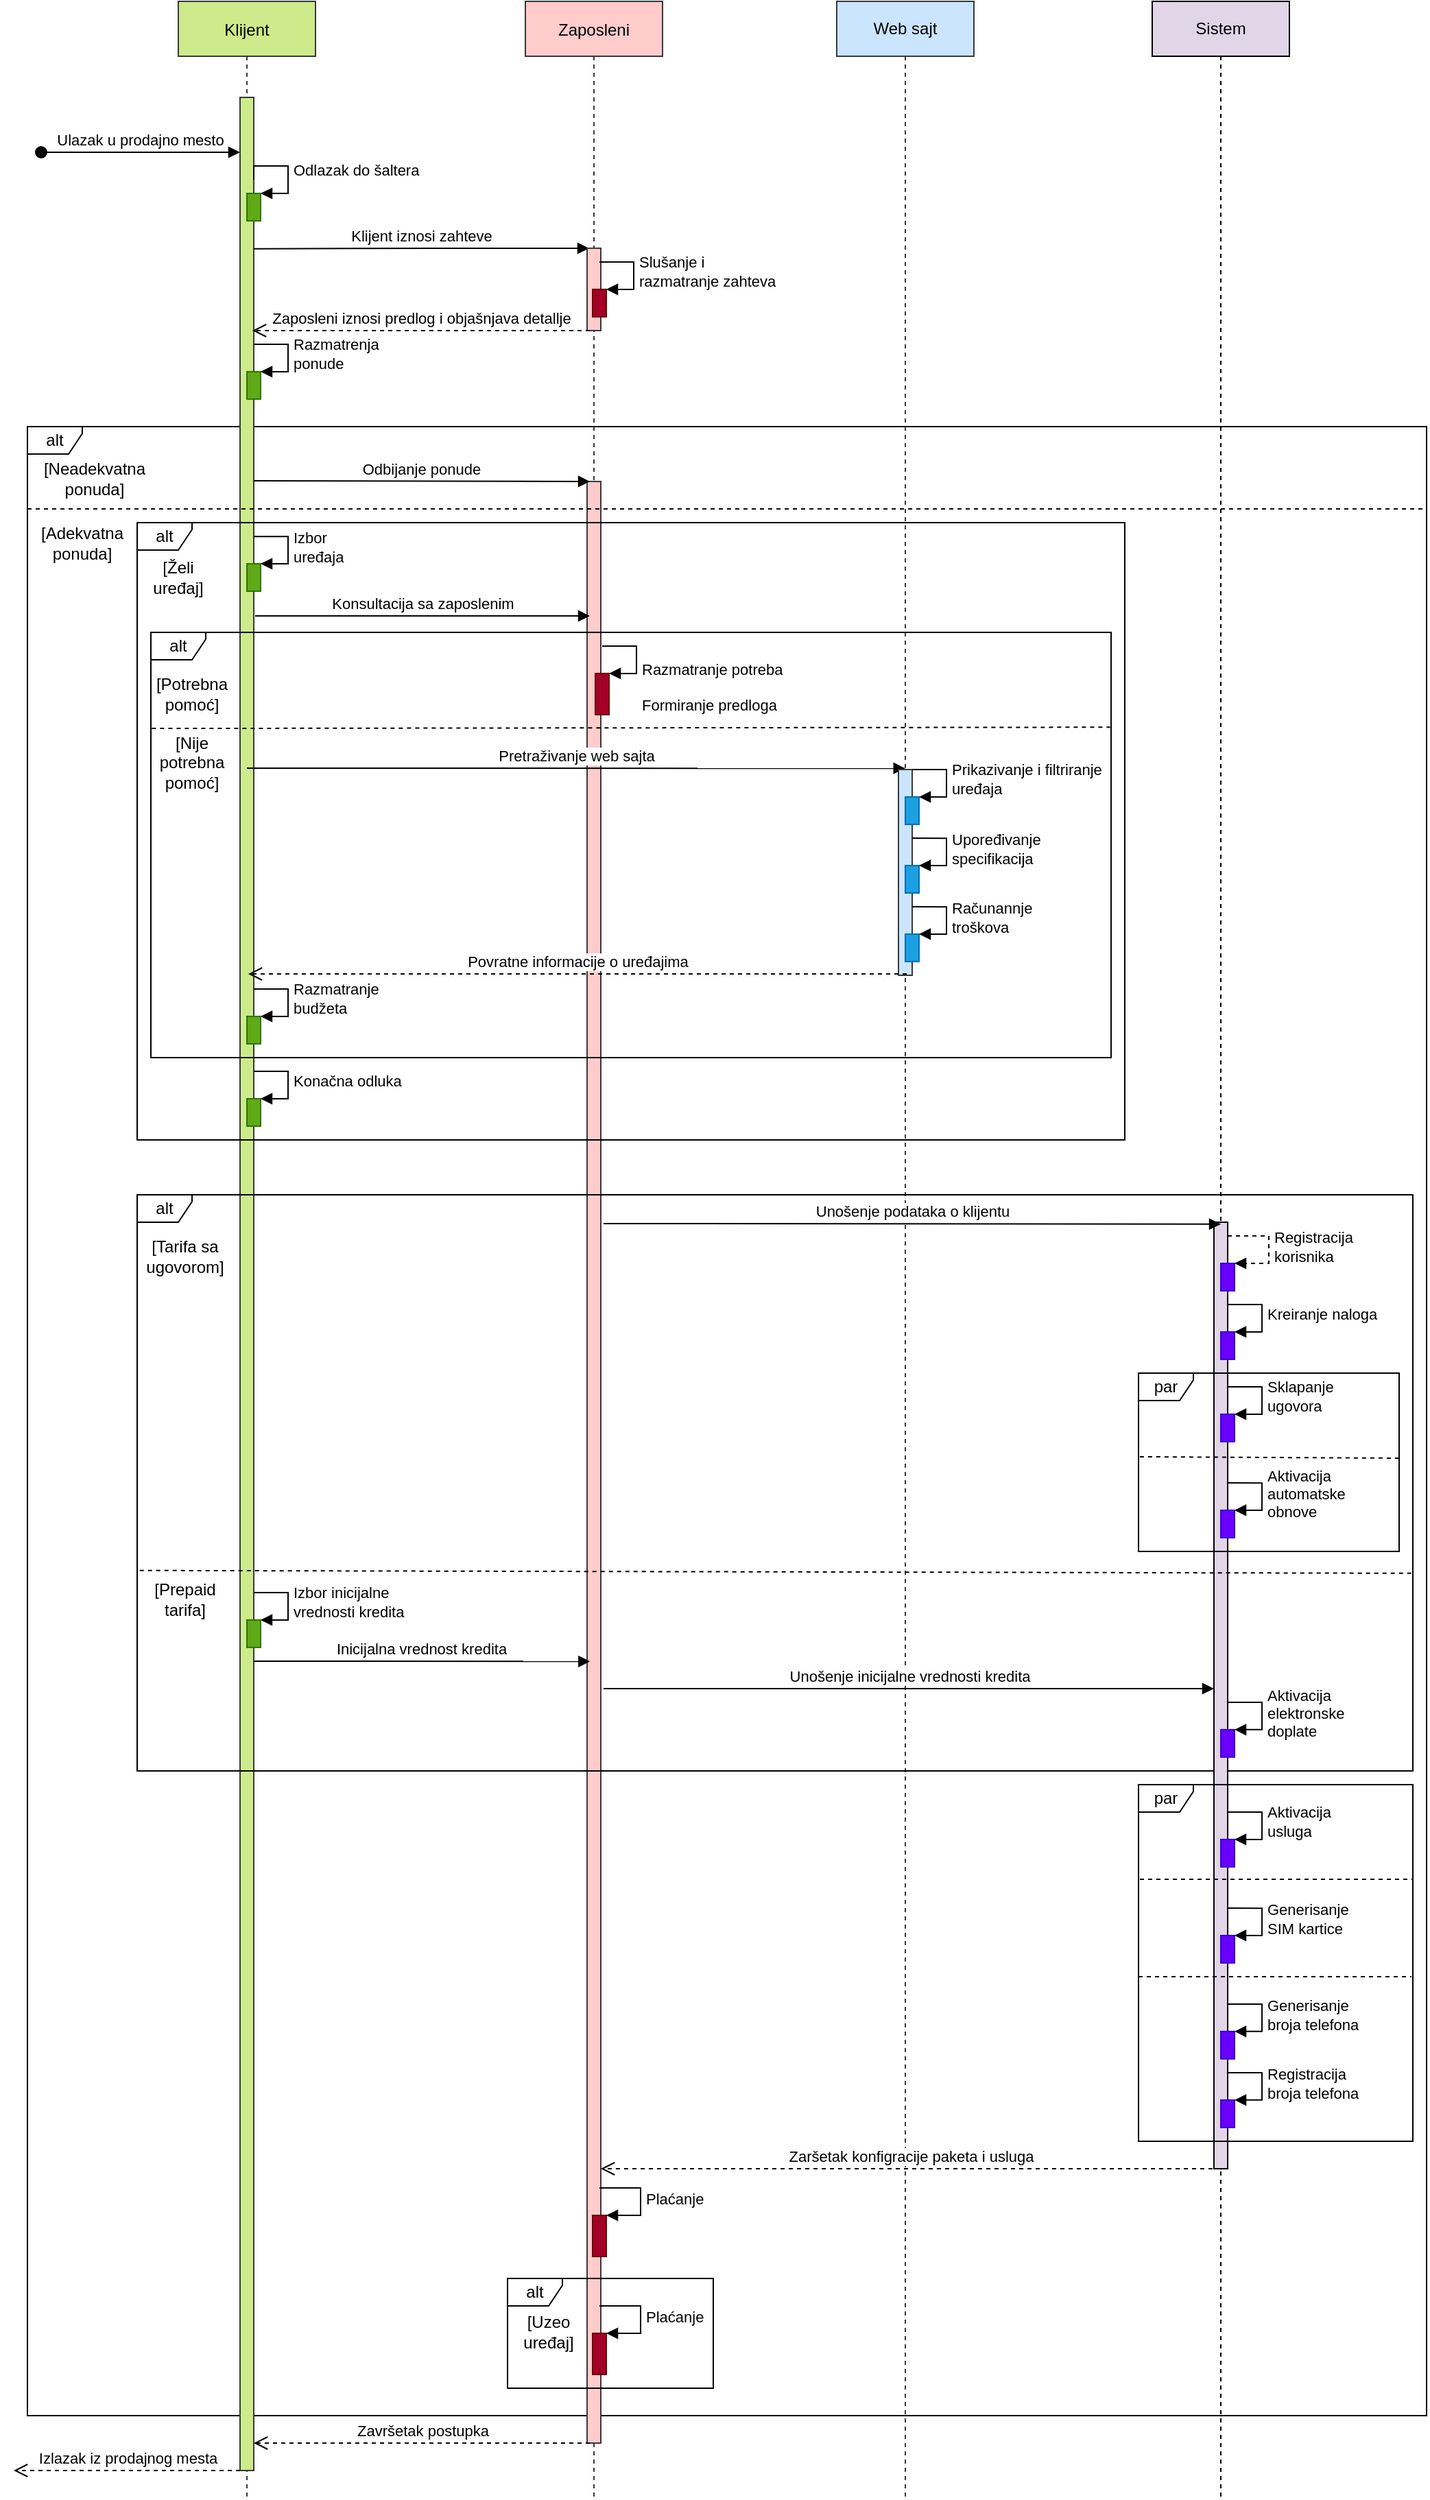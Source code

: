 <mxfile version="17.1.3" type="device"><diagram id="kgpKYQtTHZ0yAKxKKP6v" name="Page-1"><mxGraphModel dx="1822" dy="772" grid="1" gridSize="10" guides="1" tooltips="1" connect="1" arrows="1" fold="1" page="0" pageScale="1" pageWidth="850" pageHeight="1100" math="0" shadow="0"><root><mxCell id="0"/><mxCell id="1" parent="0"/><mxCell id="lrvdA66gUb4H9kLQkFCK-19" value="alt" style="shape=umlFrame;whiteSpace=wrap;html=1;width=40;height=20;" vertex="1" parent="1"><mxGeometry x="10" y="380" width="1020" height="1450" as="geometry"/></mxCell><mxCell id="3nuBFxr9cyL0pnOWT2aG-1" value="Klijent" style="shape=umlLifeline;perimeter=lifelinePerimeter;container=1;collapsible=0;recursiveResize=0;rounded=0;shadow=0;strokeWidth=1;fillColor=#cdeb8b;strokeColor=#36393d;" parent="1" vertex="1"><mxGeometry x="120" y="70" width="100" height="1820" as="geometry"/></mxCell><mxCell id="3nuBFxr9cyL0pnOWT2aG-3" value="Ulazak u prodajno mesto" style="verticalAlign=bottom;startArrow=oval;endArrow=block;startSize=8;shadow=0;strokeWidth=1;" parent="3nuBFxr9cyL0pnOWT2aG-1" edge="1"><mxGeometry relative="1" as="geometry"><mxPoint x="-100" y="110" as="sourcePoint"/><mxPoint x="45" y="110" as="targetPoint"/></mxGeometry></mxCell><mxCell id="lrvdA66gUb4H9kLQkFCK-2" value="" style="html=1;points=[];perimeter=orthogonalPerimeter;fillColor=#cdeb8b;strokeColor=#36393d;" vertex="1" parent="3nuBFxr9cyL0pnOWT2aG-1"><mxGeometry x="45" y="70" width="10" height="1730" as="geometry"/></mxCell><mxCell id="lrvdA66gUb4H9kLQkFCK-3" value="" style="html=1;points=[];perimeter=orthogonalPerimeter;fillColor=#60a917;strokeColor=#2D7600;fontColor=#ffffff;" vertex="1" parent="3nuBFxr9cyL0pnOWT2aG-1"><mxGeometry x="50" y="140" width="10" height="20" as="geometry"/></mxCell><mxCell id="lrvdA66gUb4H9kLQkFCK-4" value="Odlazak do šaltera" style="edgeStyle=orthogonalEdgeStyle;html=1;align=left;spacingLeft=2;endArrow=block;rounded=0;entryX=1;entryY=0;" edge="1" target="lrvdA66gUb4H9kLQkFCK-3" parent="3nuBFxr9cyL0pnOWT2aG-1"><mxGeometry relative="1" as="geometry"><mxPoint x="55" y="130" as="sourcePoint"/><Array as="points"><mxPoint x="80" y="120"/><mxPoint x="80" y="140"/></Array></mxGeometry></mxCell><mxCell id="lrvdA66gUb4H9kLQkFCK-9" value="Klijent iznosi zahteve" style="html=1;verticalAlign=bottom;endArrow=block;rounded=0;exitX=1.3;exitY=0.606;exitDx=0;exitDy=0;exitPerimeter=0;" edge="1" parent="3nuBFxr9cyL0pnOWT2aG-1"><mxGeometry width="80" relative="1" as="geometry"><mxPoint x="55" y="180.38" as="sourcePoint"/><mxPoint x="299.5" y="180" as="targetPoint"/><Array as="points"><mxPoint x="187" y="180"/></Array></mxGeometry></mxCell><mxCell id="lrvdA66gUb4H9kLQkFCK-17" value="" style="html=1;points=[];perimeter=orthogonalPerimeter;fillColor=#60a917;fontColor=#ffffff;strokeColor=#2D7600;" vertex="1" parent="3nuBFxr9cyL0pnOWT2aG-1"><mxGeometry x="50" y="269.96" width="10" height="20" as="geometry"/></mxCell><mxCell id="lrvdA66gUb4H9kLQkFCK-18" value="Razmatrenja&lt;br&gt;ponude" style="edgeStyle=orthogonalEdgeStyle;html=1;align=left;spacingLeft=2;endArrow=block;rounded=0;entryX=1;entryY=0;exitX=1;exitY=0.056;exitDx=0;exitDy=0;exitPerimeter=0;" edge="1" parent="3nuBFxr9cyL0pnOWT2aG-1" target="lrvdA66gUb4H9kLQkFCK-17"><mxGeometry relative="1" as="geometry"><mxPoint x="55" y="250.04" as="sourcePoint"/><Array as="points"><mxPoint x="80" y="249.96"/><mxPoint x="80" y="269.96"/></Array></mxGeometry></mxCell><mxCell id="lrvdA66gUb4H9kLQkFCK-114" value="Izlazak iz prodajnog mesta" style="html=1;verticalAlign=bottom;endArrow=open;dashed=1;endSize=8;rounded=0;strokeWidth=1;jumpStyle=none;jumpSize=20;" edge="1" parent="3nuBFxr9cyL0pnOWT2aG-1"><mxGeometry relative="1" as="geometry"><mxPoint x="45" y="1800" as="sourcePoint"/><mxPoint x="-120" y="1800" as="targetPoint"/></mxGeometry></mxCell><mxCell id="3nuBFxr9cyL0pnOWT2aG-5" value="Zaposleni" style="shape=umlLifeline;perimeter=lifelinePerimeter;container=1;collapsible=0;recursiveResize=0;rounded=0;shadow=0;strokeWidth=1;fillColor=#ffcccc;strokeColor=#36393d;" parent="1" vertex="1"><mxGeometry x="373" y="70" width="100" height="1820" as="geometry"/></mxCell><mxCell id="lrvdA66gUb4H9kLQkFCK-115" value="" style="html=1;points=[];perimeter=orthogonalPerimeter;strokeColor=#36393d;fillColor=#ffcccc;" vertex="1" parent="3nuBFxr9cyL0pnOWT2aG-5"><mxGeometry x="45" y="179.96" width="10" height="60.04" as="geometry"/></mxCell><mxCell id="lrvdA66gUb4H9kLQkFCK-8" value="" style="html=1;points=[];perimeter=orthogonalPerimeter;fillColor=#ffcccc;strokeColor=#36393d;" vertex="1" parent="3nuBFxr9cyL0pnOWT2aG-5"><mxGeometry x="45" y="350" width="10" height="1430" as="geometry"/></mxCell><mxCell id="lrvdA66gUb4H9kLQkFCK-21" value="" style="html=1;points=[];perimeter=orthogonalPerimeter;fillColor=#a20025;fontColor=#ffffff;strokeColor=#6F0000;" vertex="1" parent="3nuBFxr9cyL0pnOWT2aG-5"><mxGeometry x="49" y="209.96" width="10" height="20" as="geometry"/></mxCell><mxCell id="lrvdA66gUb4H9kLQkFCK-22" value="Slušanje i&amp;nbsp;&lt;br&gt;razmatranje zahteva" style="edgeStyle=orthogonalEdgeStyle;html=1;align=left;spacingLeft=2;endArrow=block;rounded=0;entryX=1;entryY=0;exitX=1;exitY=0.056;exitDx=0;exitDy=0;exitPerimeter=0;" edge="1" parent="3nuBFxr9cyL0pnOWT2aG-5" target="lrvdA66gUb4H9kLQkFCK-21"><mxGeometry relative="1" as="geometry"><mxPoint x="54" y="190.04" as="sourcePoint"/><Array as="points"><mxPoint x="79" y="189.96"/><mxPoint x="79" y="209.96"/></Array></mxGeometry></mxCell><mxCell id="lrvdA66gUb4H9kLQkFCK-105" value="" style="html=1;points=[];perimeter=orthogonalPerimeter;fillColor=#a20025;fontColor=#ffffff;strokeColor=#6F0000;" vertex="1" parent="3nuBFxr9cyL0pnOWT2aG-5"><mxGeometry x="49" y="1614" width="10" height="30" as="geometry"/></mxCell><mxCell id="lrvdA66gUb4H9kLQkFCK-106" value="Plaćanje" style="edgeStyle=orthogonalEdgeStyle;html=1;align=left;spacingLeft=2;endArrow=block;rounded=0;entryX=1;entryY=0;startSize=6;endSize=6;strokeWidth=1;jumpStyle=none;jumpSize=20;" edge="1" target="lrvdA66gUb4H9kLQkFCK-105" parent="3nuBFxr9cyL0pnOWT2aG-5"><mxGeometry relative="1" as="geometry"><mxPoint x="54" y="1594" as="sourcePoint"/><Array as="points"><mxPoint x="84" y="1594"/></Array></mxGeometry></mxCell><mxCell id="lrvdA66gUb4H9kLQkFCK-109" value="" style="html=1;points=[];perimeter=orthogonalPerimeter;fillColor=#a20025;fontColor=#ffffff;strokeColor=#6F0000;" vertex="1" parent="3nuBFxr9cyL0pnOWT2aG-5"><mxGeometry x="49" y="1700" width="10" height="30" as="geometry"/></mxCell><mxCell id="lrvdA66gUb4H9kLQkFCK-110" value="Plaćanje" style="edgeStyle=orthogonalEdgeStyle;html=1;align=left;spacingLeft=2;endArrow=block;rounded=0;entryX=1;entryY=0;startSize=6;endSize=6;strokeWidth=1;jumpStyle=none;jumpSize=20;" edge="1" parent="3nuBFxr9cyL0pnOWT2aG-5" target="lrvdA66gUb4H9kLQkFCK-109"><mxGeometry relative="1" as="geometry"><mxPoint x="54" y="1680" as="sourcePoint"/><Array as="points"><mxPoint x="84" y="1680"/></Array></mxGeometry></mxCell><mxCell id="lrvdA66gUb4H9kLQkFCK-16" value="Zaposleni iznosi predlog i objašnjava detallje" style="html=1;verticalAlign=bottom;endArrow=open;dashed=1;endSize=8;rounded=0;" edge="1" parent="1"><mxGeometry relative="1" as="geometry"><mxPoint x="420" y="310" as="sourcePoint"/><mxPoint x="174" y="310" as="targetPoint"/></mxGeometry></mxCell><mxCell id="lrvdA66gUb4H9kLQkFCK-23" value="[Neadekvatna ponuda]" style="text;html=1;strokeColor=none;fillColor=none;align=center;verticalAlign=middle;whiteSpace=wrap;rounded=0;" vertex="1" parent="1"><mxGeometry x="29" y="403" width="60" height="30" as="geometry"/></mxCell><mxCell id="lrvdA66gUb4H9kLQkFCK-25" value="Odbijanje ponude" style="html=1;verticalAlign=bottom;endArrow=block;rounded=0;" edge="1" parent="1"><mxGeometry width="80" relative="1" as="geometry"><mxPoint x="175" y="419.5" as="sourcePoint"/><mxPoint x="420" y="420" as="targetPoint"/></mxGeometry></mxCell><mxCell id="lrvdA66gUb4H9kLQkFCK-34" value="[Adekvatna ponuda]" style="text;html=1;strokeColor=none;fillColor=none;align=center;verticalAlign=middle;whiteSpace=wrap;rounded=0;" vertex="1" parent="1"><mxGeometry x="20" y="450" width="60" height="30" as="geometry"/></mxCell><mxCell id="lrvdA66gUb4H9kLQkFCK-35" value="" style="html=1;points=[];perimeter=orthogonalPerimeter;fillColor=#60a917;fontColor=#ffffff;strokeColor=#2D7600;" vertex="1" parent="1"><mxGeometry x="170" y="480" width="10" height="20" as="geometry"/></mxCell><mxCell id="lrvdA66gUb4H9kLQkFCK-36" value="Izbor&lt;br&gt;uređaja" style="edgeStyle=orthogonalEdgeStyle;html=1;align=left;spacingLeft=2;endArrow=block;rounded=0;entryX=1;entryY=0;exitX=1;exitY=0.056;exitDx=0;exitDy=0;exitPerimeter=0;" edge="1" parent="1" target="lrvdA66gUb4H9kLQkFCK-35"><mxGeometry relative="1" as="geometry"><mxPoint x="175" y="460.08" as="sourcePoint"/><Array as="points"><mxPoint x="200" y="460"/><mxPoint x="200" y="480"/></Array></mxGeometry></mxCell><mxCell id="lrvdA66gUb4H9kLQkFCK-37" value="alt" style="shape=umlFrame;whiteSpace=wrap;html=1;width=40;height=20;" vertex="1" parent="1"><mxGeometry x="90" y="450" width="720" height="450" as="geometry"/></mxCell><mxCell id="lrvdA66gUb4H9kLQkFCK-38" value="[Želi uređaj]" style="text;html=1;strokeColor=none;fillColor=none;align=center;verticalAlign=middle;whiteSpace=wrap;rounded=0;" vertex="1" parent="1"><mxGeometry x="90" y="475" width="60" height="30" as="geometry"/></mxCell><mxCell id="lrvdA66gUb4H9kLQkFCK-39" value="Web sajt" style="shape=umlLifeline;perimeter=lifelinePerimeter;whiteSpace=wrap;html=1;container=1;collapsible=0;recursiveResize=0;outlineConnect=0;fillColor=#cce5ff;strokeColor=#36393d;" vertex="1" parent="1"><mxGeometry x="600" y="70" width="100" height="1820" as="geometry"/></mxCell><mxCell id="lrvdA66gUb4H9kLQkFCK-40" value="Konsultacija sa zaposlenim" style="html=1;verticalAlign=bottom;endArrow=block;rounded=0;" edge="1" parent="1"><mxGeometry width="80" relative="1" as="geometry"><mxPoint x="176" y="518" as="sourcePoint"/><mxPoint x="420" y="518" as="targetPoint"/></mxGeometry></mxCell><mxCell id="lrvdA66gUb4H9kLQkFCK-41" value="alt" style="shape=umlFrame;whiteSpace=wrap;html=1;width=40;height=20;" vertex="1" parent="1"><mxGeometry x="100" y="530" width="700" height="310" as="geometry"/></mxCell><mxCell id="lrvdA66gUb4H9kLQkFCK-42" value="" style="html=1;points=[];perimeter=orthogonalPerimeter;fillColor=#a20025;fontColor=#ffffff;strokeColor=#6F0000;" vertex="1" parent="1"><mxGeometry x="424" y="559.96" width="10" height="30.04" as="geometry"/></mxCell><mxCell id="lrvdA66gUb4H9kLQkFCK-43" value="Razmatranje potreba&lt;br&gt;&lt;br&gt;Formiranje predloga" style="edgeStyle=orthogonalEdgeStyle;html=1;align=left;spacingLeft=2;endArrow=block;rounded=0;entryX=1;entryY=0;exitX=1;exitY=0.056;exitDx=0;exitDy=0;exitPerimeter=0;" edge="1" parent="1" target="lrvdA66gUb4H9kLQkFCK-42"><mxGeometry x="0.385" y="10" relative="1" as="geometry"><mxPoint x="429" y="540.04" as="sourcePoint"/><Array as="points"><mxPoint x="454" y="539.96"/><mxPoint x="454" y="559.96"/></Array><mxPoint as="offset"/></mxGeometry></mxCell><mxCell id="lrvdA66gUb4H9kLQkFCK-44" value="[Potrebna pomoć]" style="text;html=1;strokeColor=none;fillColor=none;align=center;verticalAlign=middle;whiteSpace=wrap;rounded=0;" vertex="1" parent="1"><mxGeometry x="100" y="559.96" width="60" height="30" as="geometry"/></mxCell><mxCell id="lrvdA66gUb4H9kLQkFCK-46" value="[Nije potrebna pomoć]" style="text;html=1;strokeColor=none;fillColor=none;align=center;verticalAlign=middle;whiteSpace=wrap;rounded=0;" vertex="1" parent="1"><mxGeometry x="100" y="610" width="60" height="30" as="geometry"/></mxCell><mxCell id="lrvdA66gUb4H9kLQkFCK-47" value="Pretraživanje web sajta" style="html=1;verticalAlign=bottom;endArrow=block;rounded=0;entryX=0.932;entryY=0.097;entryDx=0;entryDy=0;entryPerimeter=0;" edge="1" parent="1"><mxGeometry width="80" relative="1" as="geometry"><mxPoint x="170" y="629" as="sourcePoint"/><mxPoint x="649.88" y="629.1" as="targetPoint"/></mxGeometry></mxCell><mxCell id="lrvdA66gUb4H9kLQkFCK-48" value="" style="html=1;points=[];perimeter=orthogonalPerimeter;fillColor=#cce5ff;strokeColor=#36393d;" vertex="1" parent="1"><mxGeometry x="645" y="630" width="10" height="150" as="geometry"/></mxCell><mxCell id="lrvdA66gUb4H9kLQkFCK-49" value="" style="html=1;points=[];perimeter=orthogonalPerimeter;fillColor=#1ba1e2;fontColor=#ffffff;strokeColor=#006EAF;" vertex="1" parent="1"><mxGeometry x="650" y="649.96" width="10" height="20" as="geometry"/></mxCell><mxCell id="lrvdA66gUb4H9kLQkFCK-50" value="Prikazivanje i filtriranje&lt;br&gt;uređaja" style="edgeStyle=orthogonalEdgeStyle;html=1;align=left;spacingLeft=2;endArrow=block;rounded=0;entryX=1;entryY=0;exitX=1;exitY=0.056;exitDx=0;exitDy=0;exitPerimeter=0;" edge="1" parent="1" target="lrvdA66gUb4H9kLQkFCK-49"><mxGeometry relative="1" as="geometry"><mxPoint x="655" y="630.04" as="sourcePoint"/><Array as="points"><mxPoint x="680" y="629.96"/><mxPoint x="680" y="649.96"/></Array></mxGeometry></mxCell><mxCell id="lrvdA66gUb4H9kLQkFCK-51" value="" style="html=1;points=[];perimeter=orthogonalPerimeter;fillColor=#1ba1e2;fontColor=#ffffff;strokeColor=#006EAF;" vertex="1" parent="1"><mxGeometry x="650" y="699.98" width="10" height="20" as="geometry"/></mxCell><mxCell id="lrvdA66gUb4H9kLQkFCK-52" value="Upoređivanje&lt;br&gt;specifikacija" style="edgeStyle=orthogonalEdgeStyle;html=1;align=left;spacingLeft=2;endArrow=block;rounded=0;entryX=1;entryY=0;exitX=1;exitY=0.056;exitDx=0;exitDy=0;exitPerimeter=0;" edge="1" parent="1" target="lrvdA66gUb4H9kLQkFCK-51"><mxGeometry relative="1" as="geometry"><mxPoint x="655" y="680.06" as="sourcePoint"/><Array as="points"><mxPoint x="680" y="679.98"/><mxPoint x="680" y="699.98"/></Array></mxGeometry></mxCell><mxCell id="lrvdA66gUb4H9kLQkFCK-53" value="" style="html=1;points=[];perimeter=orthogonalPerimeter;fillColor=#1ba1e2;fontColor=#ffffff;strokeColor=#006EAF;" vertex="1" parent="1"><mxGeometry x="650" y="749.98" width="10" height="20" as="geometry"/></mxCell><mxCell id="lrvdA66gUb4H9kLQkFCK-54" value="Računannje &lt;br&gt;troškova" style="edgeStyle=orthogonalEdgeStyle;html=1;align=left;spacingLeft=2;endArrow=block;rounded=0;entryX=1;entryY=0;exitX=1;exitY=0.056;exitDx=0;exitDy=0;exitPerimeter=0;" edge="1" parent="1" target="lrvdA66gUb4H9kLQkFCK-53"><mxGeometry relative="1" as="geometry"><mxPoint x="655" y="730.06" as="sourcePoint"/><Array as="points"><mxPoint x="680" y="729.98"/><mxPoint x="680" y="749.98"/></Array></mxGeometry></mxCell><mxCell id="lrvdA66gUb4H9kLQkFCK-55" value="Povratne informacije o uređajima" style="html=1;verticalAlign=bottom;endArrow=open;dashed=1;endSize=8;rounded=0;" edge="1" parent="1"><mxGeometry relative="1" as="geometry"><mxPoint x="651" y="779" as="sourcePoint"/><mxPoint x="171" y="779" as="targetPoint"/></mxGeometry></mxCell><mxCell id="lrvdA66gUb4H9kLQkFCK-56" value="" style="html=1;points=[];perimeter=orthogonalPerimeter;fillColor=#60a917;fontColor=#ffffff;strokeColor=#2D7600;" vertex="1" parent="1"><mxGeometry x="170" y="809.96" width="10" height="20" as="geometry"/></mxCell><mxCell id="lrvdA66gUb4H9kLQkFCK-57" value="Razmatranje&lt;br&gt;budžeta" style="edgeStyle=orthogonalEdgeStyle;html=1;align=left;spacingLeft=2;endArrow=block;rounded=0;entryX=1;entryY=0;exitX=1;exitY=0.056;exitDx=0;exitDy=0;exitPerimeter=0;" edge="1" parent="1" target="lrvdA66gUb4H9kLQkFCK-56"><mxGeometry relative="1" as="geometry"><mxPoint x="175" y="790.04" as="sourcePoint"/><Array as="points"><mxPoint x="200" y="789.96"/><mxPoint x="200" y="809.96"/></Array></mxGeometry></mxCell><mxCell id="lrvdA66gUb4H9kLQkFCK-58" value="" style="html=1;points=[];perimeter=orthogonalPerimeter;fillColor=#60a917;fontColor=#ffffff;strokeColor=#2D7600;" vertex="1" parent="1"><mxGeometry x="170" y="869.96" width="10" height="20" as="geometry"/></mxCell><mxCell id="lrvdA66gUb4H9kLQkFCK-59" value="Konačna odluka" style="edgeStyle=orthogonalEdgeStyle;html=1;align=left;spacingLeft=2;endArrow=block;rounded=0;entryX=1;entryY=0;exitX=1;exitY=0.056;exitDx=0;exitDy=0;exitPerimeter=0;" edge="1" parent="1" target="lrvdA66gUb4H9kLQkFCK-58"><mxGeometry relative="1" as="geometry"><mxPoint x="175" y="850.04" as="sourcePoint"/><Array as="points"><mxPoint x="200" y="849.96"/><mxPoint x="200" y="869.96"/></Array></mxGeometry></mxCell><mxCell id="lrvdA66gUb4H9kLQkFCK-60" value="Sistem" style="shape=umlLifeline;perimeter=lifelinePerimeter;whiteSpace=wrap;html=1;container=1;collapsible=0;recursiveResize=0;outlineConnect=0;fillColor=#e1d5e7;strokeColor=#000000;" vertex="1" parent="1"><mxGeometry x="830" y="70" width="100" height="1820" as="geometry"/></mxCell><mxCell id="lrvdA66gUb4H9kLQkFCK-100" value="Zaršetak konfigracije paketa i usluga" style="html=1;verticalAlign=bottom;endArrow=open;dashed=1;endSize=8;rounded=0;strokeWidth=1;jumpStyle=none;jumpSize=20;" edge="1" parent="lrvdA66gUb4H9kLQkFCK-60" target="lrvdA66gUb4H9kLQkFCK-8"><mxGeometry relative="1" as="geometry"><mxPoint x="50" y="1580" as="sourcePoint"/><mxPoint x="-30" y="1580" as="targetPoint"/></mxGeometry></mxCell><mxCell id="lrvdA66gUb4H9kLQkFCK-63" value="" style="endArrow=none;dashed=1;html=1;rounded=0;" edge="1" parent="1"><mxGeometry width="50" height="50" relative="1" as="geometry"><mxPoint x="10" y="440" as="sourcePoint"/><mxPoint x="1030" y="440" as="targetPoint"/></mxGeometry></mxCell><mxCell id="lrvdA66gUb4H9kLQkFCK-64" value="" style="endArrow=none;dashed=1;html=1;rounded=0;entryX=0.999;entryY=0.223;entryDx=0;entryDy=0;entryPerimeter=0;exitX=0.001;exitY=0.226;exitDx=0;exitDy=0;exitPerimeter=0;jumpSize=20;strokeWidth=1;startSize=6;endSize=6;jumpStyle=none;" edge="1" parent="1" source="lrvdA66gUb4H9kLQkFCK-41" target="lrvdA66gUb4H9kLQkFCK-41"><mxGeometry width="50" height="50" relative="1" as="geometry"><mxPoint x="560" y="730" as="sourcePoint"/><mxPoint x="610" y="680" as="targetPoint"/></mxGeometry></mxCell><mxCell id="lrvdA66gUb4H9kLQkFCK-65" value="alt" style="shape=umlFrame;whiteSpace=wrap;html=1;width=40;height=20;" vertex="1" parent="1"><mxGeometry x="90" y="940" width="930" height="420" as="geometry"/></mxCell><mxCell id="lrvdA66gUb4H9kLQkFCK-66" value="[Tarifa sa ugovorom]" style="text;html=1;strokeColor=none;fillColor=none;align=center;verticalAlign=middle;whiteSpace=wrap;rounded=0;" vertex="1" parent="1"><mxGeometry x="95" y="970" width="60" height="30" as="geometry"/></mxCell><mxCell id="lrvdA66gUb4H9kLQkFCK-69" value="" style="html=1;points=[];perimeter=orthogonalPerimeter;fillColor=#e1d5e7;strokeColor=#000000;" vertex="1" parent="1"><mxGeometry x="875" y="960" width="10" height="690" as="geometry"/></mxCell><mxCell id="lrvdA66gUb4H9kLQkFCK-70" value="Unošenje podataka o klijentu" style="html=1;verticalAlign=bottom;endArrow=block;rounded=0;startSize=6;endSize=6;strokeWidth=1;jumpStyle=none;jumpSize=20;entryX=0.5;entryY=0.002;entryDx=0;entryDy=0;entryPerimeter=0;" edge="1" parent="1" target="lrvdA66gUb4H9kLQkFCK-69"><mxGeometry width="80" relative="1" as="geometry"><mxPoint x="430" y="961" as="sourcePoint"/><mxPoint x="515" y="959" as="targetPoint"/></mxGeometry></mxCell><mxCell id="lrvdA66gUb4H9kLQkFCK-71" value="" style="html=1;points=[];perimeter=orthogonalPerimeter;fillColor=#6a00ff;fontColor=#ffffff;strokeColor=#3700CC;" vertex="1" parent="1"><mxGeometry x="880" y="990" width="10" height="20" as="geometry"/></mxCell><mxCell id="lrvdA66gUb4H9kLQkFCK-72" value="Registracija&lt;br&gt;korisnika" style="edgeStyle=orthogonalEdgeStyle;html=1;align=left;spacingLeft=2;endArrow=block;rounded=0;entryX=1;entryY=0;dashed=1;startSize=6;endSize=6;strokeWidth=1;jumpStyle=none;jumpSize=20;" edge="1" target="lrvdA66gUb4H9kLQkFCK-71" parent="1"><mxGeometry relative="1" as="geometry"><mxPoint x="885" y="970" as="sourcePoint"/><Array as="points"><mxPoint x="915" y="970"/></Array></mxGeometry></mxCell><mxCell id="lrvdA66gUb4H9kLQkFCK-73" value="" style="html=1;points=[];perimeter=orthogonalPerimeter;fillColor=#6a00ff;fontColor=#ffffff;strokeColor=#3700CC;" vertex="1" parent="1"><mxGeometry x="880" y="1039.96" width="10" height="20" as="geometry"/></mxCell><mxCell id="lrvdA66gUb4H9kLQkFCK-74" value="Kreiranje naloga" style="edgeStyle=orthogonalEdgeStyle;html=1;align=left;spacingLeft=2;endArrow=block;rounded=0;entryX=1;entryY=0;exitX=1;exitY=0.056;exitDx=0;exitDy=0;exitPerimeter=0;" edge="1" parent="1" target="lrvdA66gUb4H9kLQkFCK-73"><mxGeometry relative="1" as="geometry"><mxPoint x="885" y="1020.04" as="sourcePoint"/><Array as="points"><mxPoint x="910" y="1019.96"/><mxPoint x="910" y="1039.96"/></Array></mxGeometry></mxCell><mxCell id="lrvdA66gUb4H9kLQkFCK-75" value="par" style="shape=umlFrame;whiteSpace=wrap;html=1;width=40;height=20;" vertex="1" parent="1"><mxGeometry x="820" y="1070" width="190" height="130" as="geometry"/></mxCell><mxCell id="lrvdA66gUb4H9kLQkFCK-76" value="" style="html=1;points=[];perimeter=orthogonalPerimeter;fillColor=#6a00ff;fontColor=#ffffff;strokeColor=#3700CC;" vertex="1" parent="1"><mxGeometry x="880" y="1099.96" width="10" height="20" as="geometry"/></mxCell><mxCell id="lrvdA66gUb4H9kLQkFCK-77" value="Sklapanje&lt;br&gt;ugovora" style="edgeStyle=orthogonalEdgeStyle;html=1;align=left;spacingLeft=2;endArrow=block;rounded=0;entryX=1;entryY=0;exitX=1;exitY=0.056;exitDx=0;exitDy=0;exitPerimeter=0;" edge="1" parent="1" target="lrvdA66gUb4H9kLQkFCK-76"><mxGeometry relative="1" as="geometry"><mxPoint x="885" y="1080.04" as="sourcePoint"/><Array as="points"><mxPoint x="910" y="1079.96"/><mxPoint x="910" y="1099.96"/></Array></mxGeometry></mxCell><mxCell id="lrvdA66gUb4H9kLQkFCK-78" value="" style="html=1;points=[];perimeter=orthogonalPerimeter;fillColor=#6a00ff;fontColor=#ffffff;strokeColor=#3700CC;" vertex="1" parent="1"><mxGeometry x="880" y="1169.98" width="10" height="20" as="geometry"/></mxCell><mxCell id="lrvdA66gUb4H9kLQkFCK-79" value="Aktivacija&lt;br&gt;automatske&lt;br&gt;obnove" style="edgeStyle=orthogonalEdgeStyle;html=1;align=left;spacingLeft=2;endArrow=block;rounded=0;entryX=1;entryY=0;exitX=1;exitY=0.056;exitDx=0;exitDy=0;exitPerimeter=0;" edge="1" parent="1" target="lrvdA66gUb4H9kLQkFCK-78"><mxGeometry relative="1" as="geometry"><mxPoint x="885" y="1150.06" as="sourcePoint"/><Array as="points"><mxPoint x="910" y="1149.98"/><mxPoint x="910" y="1169.98"/></Array></mxGeometry></mxCell><mxCell id="lrvdA66gUb4H9kLQkFCK-80" value="" style="endArrow=none;dashed=1;html=1;rounded=0;startSize=6;endSize=6;strokeWidth=1;jumpStyle=none;jumpSize=20;exitX=0.005;exitY=0.446;exitDx=0;exitDy=0;exitPerimeter=0;" edge="1" parent="1"><mxGeometry width="50" height="50" relative="1" as="geometry"><mxPoint x="820.95" y="1130.98" as="sourcePoint"/><mxPoint x="1010" y="1132" as="targetPoint"/></mxGeometry></mxCell><mxCell id="lrvdA66gUb4H9kLQkFCK-81" value="" style="endArrow=none;dashed=1;html=1;rounded=0;startSize=6;endSize=6;strokeWidth=1;jumpStyle=none;jumpSize=20;exitX=0.002;exitY=0.537;exitDx=0;exitDy=0;exitPerimeter=0;entryX=1.001;entryY=0.541;entryDx=0;entryDy=0;entryPerimeter=0;" edge="1" parent="1"><mxGeometry width="50" height="50" relative="1" as="geometry"><mxPoint x="91.86" y="1213.87" as="sourcePoint"/><mxPoint x="1020.93" y="1215.91" as="targetPoint"/></mxGeometry></mxCell><mxCell id="lrvdA66gUb4H9kLQkFCK-82" value="[Prepaid tarifa]" style="text;html=1;strokeColor=none;fillColor=none;align=center;verticalAlign=middle;whiteSpace=wrap;rounded=0;" vertex="1" parent="1"><mxGeometry x="95" y="1220" width="60" height="30" as="geometry"/></mxCell><mxCell id="lrvdA66gUb4H9kLQkFCK-83" value="" style="html=1;points=[];perimeter=orthogonalPerimeter;fillColor=#60a917;fontColor=#ffffff;strokeColor=#2D7600;" vertex="1" parent="1"><mxGeometry x="170" y="1249.96" width="10" height="20" as="geometry"/></mxCell><mxCell id="lrvdA66gUb4H9kLQkFCK-84" value="Izbor inicijalne&lt;br&gt;vrednosti kredita" style="edgeStyle=orthogonalEdgeStyle;html=1;align=left;spacingLeft=2;endArrow=block;rounded=0;entryX=1;entryY=0;exitX=1;exitY=0.056;exitDx=0;exitDy=0;exitPerimeter=0;" edge="1" parent="1" target="lrvdA66gUb4H9kLQkFCK-83"><mxGeometry relative="1" as="geometry"><mxPoint x="175" y="1230.04" as="sourcePoint"/><Array as="points"><mxPoint x="200" y="1229.96"/><mxPoint x="200" y="1249.96"/></Array></mxGeometry></mxCell><mxCell id="lrvdA66gUb4H9kLQkFCK-85" value="Inicijalna vrednost kredita" style="html=1;verticalAlign=bottom;endArrow=block;rounded=0;startSize=6;endSize=6;strokeWidth=1;jumpStyle=none;jumpSize=20;entryX=0.355;entryY=0.667;entryDx=0;entryDy=0;entryPerimeter=0;" edge="1" parent="1"><mxGeometry width="80" relative="1" as="geometry"><mxPoint x="175" y="1280" as="sourcePoint"/><mxPoint x="420.15" y="1280.17" as="targetPoint"/></mxGeometry></mxCell><mxCell id="lrvdA66gUb4H9kLQkFCK-86" value="Unošenje inicijalne vrednosti kredita" style="html=1;verticalAlign=bottom;endArrow=block;rounded=0;startSize=6;endSize=6;strokeWidth=1;jumpStyle=none;jumpSize=20;" edge="1" parent="1" target="lrvdA66gUb4H9kLQkFCK-69"><mxGeometry width="80" relative="1" as="geometry"><mxPoint x="430" y="1300" as="sourcePoint"/><mxPoint x="510" y="1300" as="targetPoint"/></mxGeometry></mxCell><mxCell id="lrvdA66gUb4H9kLQkFCK-87" value="" style="html=1;points=[];perimeter=orthogonalPerimeter;fillColor=#6a00ff;fontColor=#ffffff;strokeColor=#3700CC;" vertex="1" parent="1"><mxGeometry x="880" y="1329.92" width="10" height="20" as="geometry"/></mxCell><mxCell id="lrvdA66gUb4H9kLQkFCK-88" value="Aktivacija&lt;br&gt;elektronske&lt;br&gt;doplate" style="edgeStyle=orthogonalEdgeStyle;html=1;align=left;spacingLeft=2;endArrow=block;rounded=0;entryX=1;entryY=0;exitX=1;exitY=0.056;exitDx=0;exitDy=0;exitPerimeter=0;" edge="1" parent="1" target="lrvdA66gUb4H9kLQkFCK-87"><mxGeometry relative="1" as="geometry"><mxPoint x="885" y="1310" as="sourcePoint"/><Array as="points"><mxPoint x="910" y="1309.92"/><mxPoint x="910" y="1329.92"/></Array></mxGeometry></mxCell><mxCell id="lrvdA66gUb4H9kLQkFCK-89" value="par" style="shape=umlFrame;whiteSpace=wrap;html=1;width=40;height=20;" vertex="1" parent="1"><mxGeometry x="820" y="1370" width="200" height="260" as="geometry"/></mxCell><mxCell id="lrvdA66gUb4H9kLQkFCK-90" value="" style="html=1;points=[];perimeter=orthogonalPerimeter;fillColor=#6a00ff;fontColor=#ffffff;strokeColor=#3700CC;" vertex="1" parent="1"><mxGeometry x="880" y="1409.96" width="10" height="20" as="geometry"/></mxCell><mxCell id="lrvdA66gUb4H9kLQkFCK-91" value="Aktivacija&lt;br&gt;usluga" style="edgeStyle=orthogonalEdgeStyle;html=1;align=left;spacingLeft=2;endArrow=block;rounded=0;entryX=1;entryY=0;exitX=1;exitY=0.056;exitDx=0;exitDy=0;exitPerimeter=0;" edge="1" parent="1" target="lrvdA66gUb4H9kLQkFCK-90"><mxGeometry relative="1" as="geometry"><mxPoint x="885" y="1390.04" as="sourcePoint"/><Array as="points"><mxPoint x="910" y="1389.96"/><mxPoint x="910" y="1409.96"/></Array></mxGeometry></mxCell><mxCell id="lrvdA66gUb4H9kLQkFCK-92" value="" style="html=1;points=[];perimeter=orthogonalPerimeter;fillColor=#6a00ff;fontColor=#ffffff;strokeColor=#3700CC;" vertex="1" parent="1"><mxGeometry x="880" y="1479.98" width="10" height="20" as="geometry"/></mxCell><mxCell id="lrvdA66gUb4H9kLQkFCK-93" value="Generisanje&lt;br&gt;SIM kartice" style="edgeStyle=orthogonalEdgeStyle;html=1;align=left;spacingLeft=2;endArrow=block;rounded=0;entryX=1;entryY=0;exitX=1;exitY=0.056;exitDx=0;exitDy=0;exitPerimeter=0;" edge="1" parent="1" target="lrvdA66gUb4H9kLQkFCK-92"><mxGeometry relative="1" as="geometry"><mxPoint x="885" y="1460.06" as="sourcePoint"/><Array as="points"><mxPoint x="910" y="1459.98"/><mxPoint x="910" y="1479.98"/></Array></mxGeometry></mxCell><mxCell id="lrvdA66gUb4H9kLQkFCK-94" value="" style="html=1;points=[];perimeter=orthogonalPerimeter;fillColor=#6a00ff;fontColor=#ffffff;strokeColor=#3700CC;" vertex="1" parent="1"><mxGeometry x="880" y="1549.92" width="10" height="20" as="geometry"/></mxCell><mxCell id="lrvdA66gUb4H9kLQkFCK-95" value="Generisanje &lt;br&gt;broja telefona" style="edgeStyle=orthogonalEdgeStyle;html=1;align=left;spacingLeft=2;endArrow=block;rounded=0;entryX=1;entryY=0;exitX=1;exitY=0.056;exitDx=0;exitDy=0;exitPerimeter=0;" edge="1" parent="1" target="lrvdA66gUb4H9kLQkFCK-94"><mxGeometry relative="1" as="geometry"><mxPoint x="885" y="1530" as="sourcePoint"/><Array as="points"><mxPoint x="910" y="1529.92"/><mxPoint x="910" y="1549.92"/></Array></mxGeometry></mxCell><mxCell id="lrvdA66gUb4H9kLQkFCK-96" value="" style="endArrow=none;dashed=1;html=1;rounded=0;startSize=6;endSize=6;strokeWidth=1;jumpStyle=none;jumpSize=20;exitX=0.005;exitY=0.446;exitDx=0;exitDy=0;exitPerimeter=0;" edge="1" parent="1"><mxGeometry width="50" height="50" relative="1" as="geometry"><mxPoint x="821.0" y="1439" as="sourcePoint"/><mxPoint x="1020" y="1439" as="targetPoint"/></mxGeometry></mxCell><mxCell id="lrvdA66gUb4H9kLQkFCK-97" value="" style="endArrow=none;dashed=1;html=1;rounded=0;startSize=6;endSize=6;strokeWidth=1;jumpStyle=none;jumpSize=20;exitX=0.005;exitY=0.446;exitDx=0;exitDy=0;exitPerimeter=0;" edge="1" parent="1"><mxGeometry width="50" height="50" relative="1" as="geometry"><mxPoint x="820" y="1510" as="sourcePoint"/><mxPoint x="1019" y="1510" as="targetPoint"/></mxGeometry></mxCell><mxCell id="lrvdA66gUb4H9kLQkFCK-98" value="" style="html=1;points=[];perimeter=orthogonalPerimeter;fillColor=#6a00ff;fontColor=#ffffff;strokeColor=#3700CC;" vertex="1" parent="1"><mxGeometry x="880" y="1599.92" width="10" height="20" as="geometry"/></mxCell><mxCell id="lrvdA66gUb4H9kLQkFCK-99" value="Registracija&lt;br&gt;broja telefona" style="edgeStyle=orthogonalEdgeStyle;html=1;align=left;spacingLeft=2;endArrow=block;rounded=0;entryX=1;entryY=0;exitX=1;exitY=0.056;exitDx=0;exitDy=0;exitPerimeter=0;" edge="1" parent="1" target="lrvdA66gUb4H9kLQkFCK-98"><mxGeometry relative="1" as="geometry"><mxPoint x="885" y="1580" as="sourcePoint"/><Array as="points"><mxPoint x="910" y="1579.92"/><mxPoint x="910" y="1599.92"/></Array></mxGeometry></mxCell><mxCell id="lrvdA66gUb4H9kLQkFCK-111" value="alt" style="shape=umlFrame;whiteSpace=wrap;html=1;width=40;height=20;" vertex="1" parent="1"><mxGeometry x="360" y="1730" width="150" height="80" as="geometry"/></mxCell><mxCell id="lrvdA66gUb4H9kLQkFCK-112" value="[Uzeo uređaj]" style="text;html=1;strokeColor=none;fillColor=none;align=center;verticalAlign=middle;whiteSpace=wrap;rounded=0;" vertex="1" parent="1"><mxGeometry x="360" y="1754" width="60" height="30" as="geometry"/></mxCell><mxCell id="lrvdA66gUb4H9kLQkFCK-113" value="Završetak postupka" style="html=1;verticalAlign=bottom;endArrow=open;dashed=1;endSize=8;rounded=0;strokeWidth=1;jumpStyle=none;jumpSize=20;" edge="1" parent="1"><mxGeometry relative="1" as="geometry"><mxPoint x="420" y="1850" as="sourcePoint"/><mxPoint x="175" y="1850" as="targetPoint"/></mxGeometry></mxCell></root></mxGraphModel></diagram></mxfile>